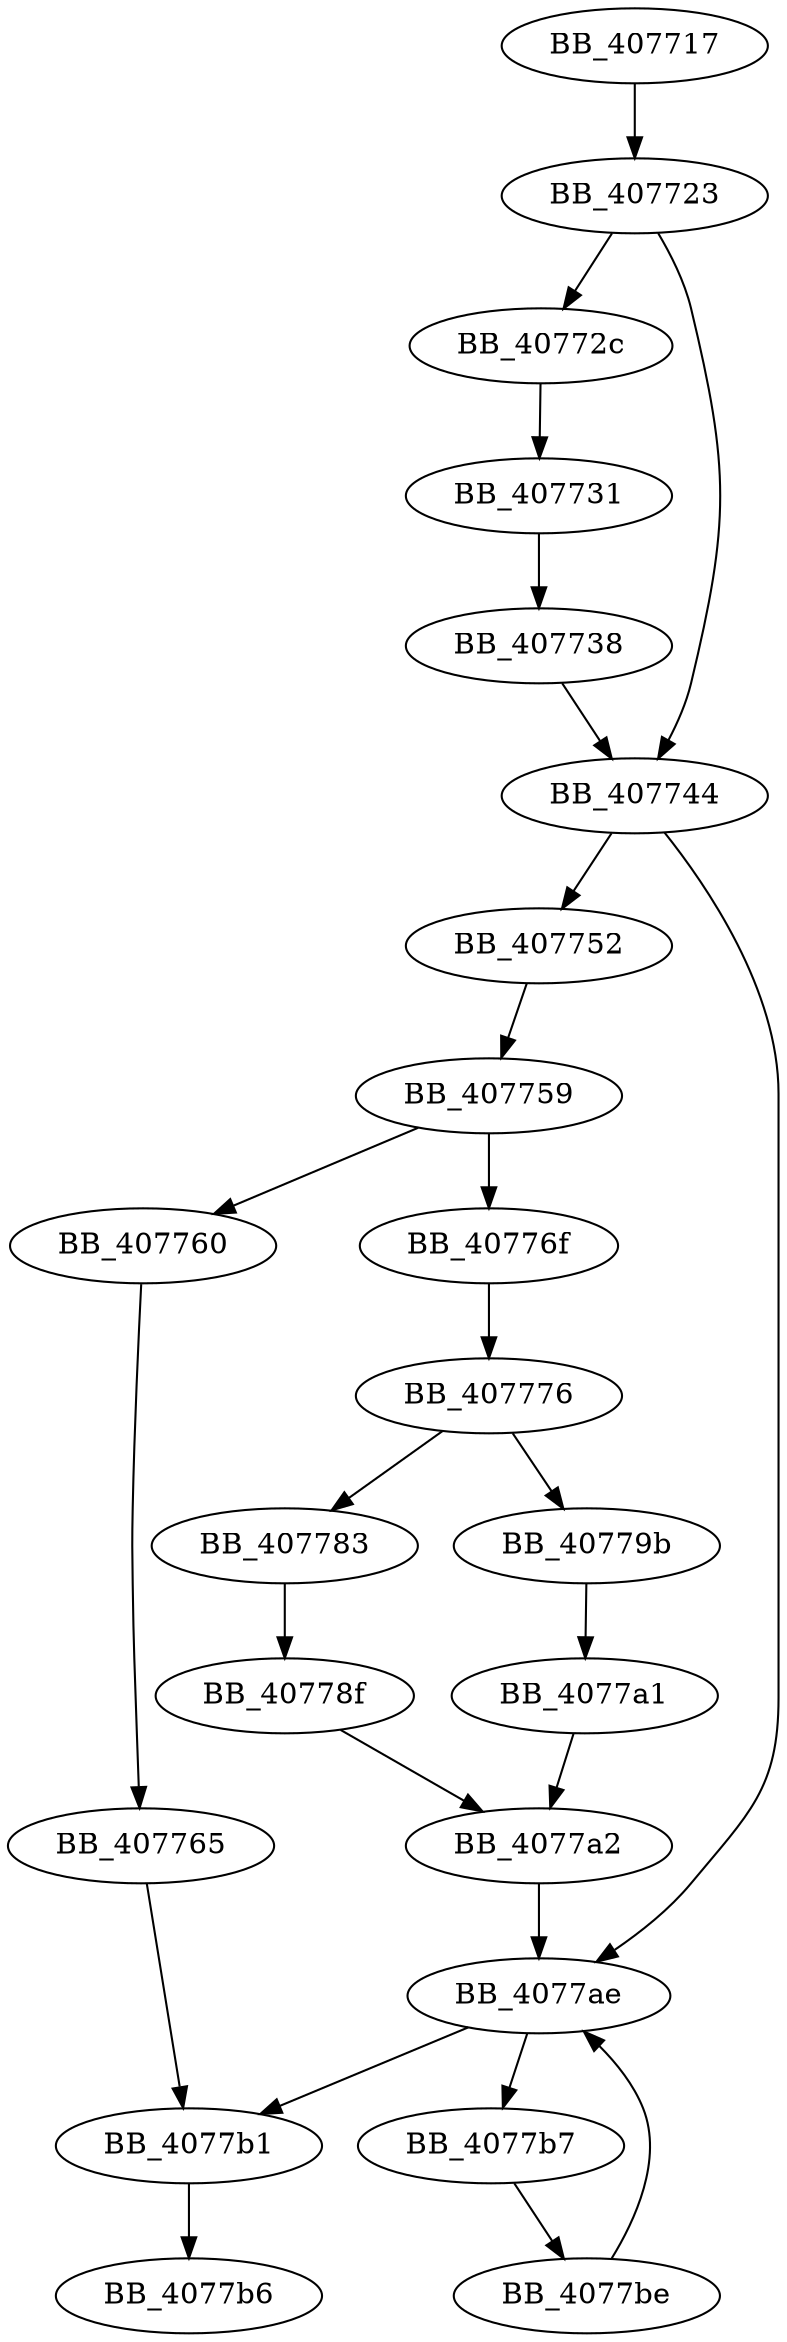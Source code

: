 DiGraph __mtinitlocknum{
BB_407717->BB_407723
BB_407723->BB_40772c
BB_407723->BB_407744
BB_40772c->BB_407731
BB_407731->BB_407738
BB_407738->BB_407744
BB_407744->BB_407752
BB_407744->BB_4077ae
BB_407752->BB_407759
BB_407759->BB_407760
BB_407759->BB_40776f
BB_407760->BB_407765
BB_407765->BB_4077b1
BB_40776f->BB_407776
BB_407776->BB_407783
BB_407776->BB_40779b
BB_407783->BB_40778f
BB_40778f->BB_4077a2
BB_40779b->BB_4077a1
BB_4077a1->BB_4077a2
BB_4077a2->BB_4077ae
BB_4077ae->BB_4077b1
BB_4077ae->BB_4077b7
BB_4077b1->BB_4077b6
BB_4077b7->BB_4077be
BB_4077be->BB_4077ae
}
